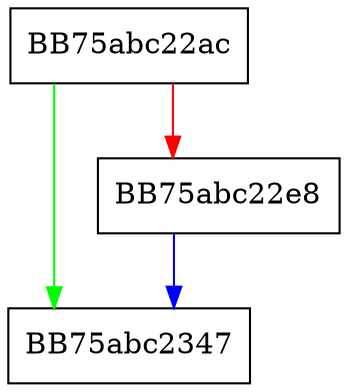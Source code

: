 digraph eIL_rcr16 {
  node [shape="box"];
  graph [splines=ortho];
  BB75abc22ac -> BB75abc2347 [color="green"];
  BB75abc22ac -> BB75abc22e8 [color="red"];
  BB75abc22e8 -> BB75abc2347 [color="blue"];
}